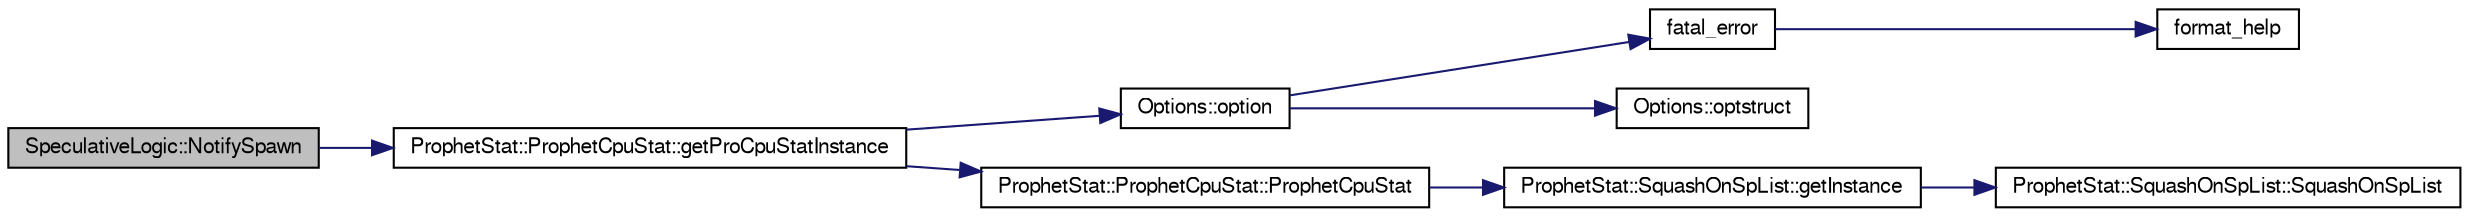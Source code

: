 digraph G
{
  edge [fontname="FreeSans",fontsize="10",labelfontname="FreeSans",labelfontsize="10"];
  node [fontname="FreeSans",fontsize="10",shape=record];
  rankdir=LR;
  Node1 [label="SpeculativeLogic::NotifySpawn",height=0.2,width=0.4,color="black", fillcolor="grey75", style="filled" fontcolor="black"];
  Node1 -> Node2 [color="midnightblue",fontsize="10",style="solid"];
  Node2 [label="ProphetStat::ProphetCpuStat::getProCpuStatInstance",height=0.2,width=0.4,color="black", fillcolor="white", style="filled",URL="$classProphetStat_1_1ProphetCpuStat.html#a1dfee1a62c17b8e9035b68563368702e"];
  Node2 -> Node3 [color="midnightblue",fontsize="10",style="solid"];
  Node3 [label="Options::option",height=0.2,width=0.4,color="black", fillcolor="white", style="filled",URL="$classOptions.html#a3a535c4c76588d00f62c9817bc0ff63b"];
  Node3 -> Node4 [color="midnightblue",fontsize="10",style="solid"];
  Node4 [label="fatal_error",height=0.2,width=0.4,color="black", fillcolor="white", style="filled",URL="$error_8cc.html#ab5b64997b285ceb84915e7f321b4db20"];
  Node4 -> Node5 [color="midnightblue",fontsize="10",style="solid"];
  Node5 [label="format_help",height=0.2,width=0.4,color="black", fillcolor="white", style="filled",URL="$error_8cc.html#aa182c84a77010100b5b8a15b1ff22e70"];
  Node3 -> Node6 [color="midnightblue",fontsize="10",style="solid"];
  Node6 [label="Options::optstruct",height=0.2,width=0.4,color="black", fillcolor="white", style="filled",URL="$classOptions.html#a4a9be4a96d5b12a8abb469fef02af7ee"];
  Node2 -> Node7 [color="midnightblue",fontsize="10",style="solid"];
  Node7 [label="ProphetStat::ProphetCpuStat::ProphetCpuStat",height=0.2,width=0.4,color="black", fillcolor="white", style="filled",URL="$classProphetStat_1_1ProphetCpuStat.html#aa31ca8b7cbaa45a3fd2260a2ac5a17f4"];
  Node7 -> Node8 [color="midnightblue",fontsize="10",style="solid"];
  Node8 [label="ProphetStat::SquashOnSpList::getInstance",height=0.2,width=0.4,color="black", fillcolor="white", style="filled",URL="$classProphetStat_1_1SquashOnSpList.html#a7ab26166ecb4d874d08b565c287e7124"];
  Node8 -> Node9 [color="midnightblue",fontsize="10",style="solid"];
  Node9 [label="ProphetStat::SquashOnSpList::SquashOnSpList",height=0.2,width=0.4,color="black", fillcolor="white", style="filled",URL="$classProphetStat_1_1SquashOnSpList.html#abd011c56edcddd7a11e806c3174805bf"];
}
